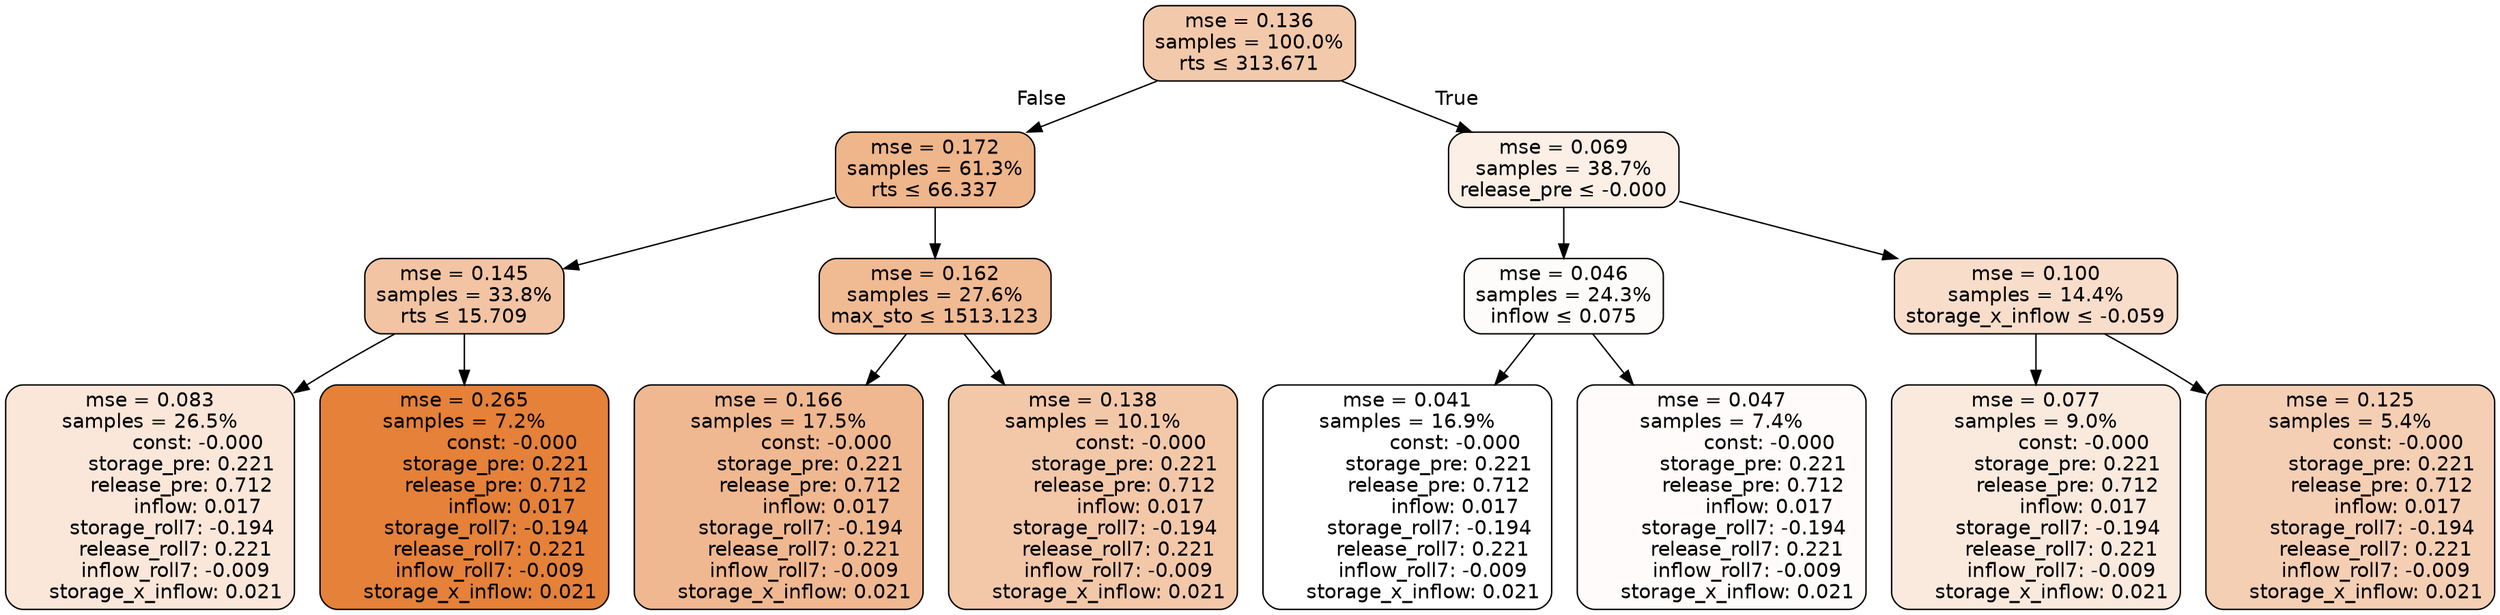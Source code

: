 digraph tree {
node [shape=rectangle, style="filled, rounded", color="black", fontname=helvetica] ;
edge [fontname=helvetica] ;
	"0" [label="mse = 0.136
samples = 100.0%
rts &le; 313.671", fillcolor="#f3c9ab"]
	"1" [label="mse = 0.172
samples = 61.3%
rts &le; 66.337", fillcolor="#efb58b"]
	"2" [label="mse = 0.145
samples = 33.8%
rts &le; 15.709", fillcolor="#f2c4a3"]
	"3" [label="mse = 0.083
samples = 26.5%
               const: -0.000
          storage_pre: 0.221
          release_pre: 0.712
               inflow: 0.017
       storage_roll7: -0.194
        release_roll7: 0.221
        inflow_roll7: -0.009
     storage_x_inflow: 0.021", fillcolor="#fae7da"]
	"4" [label="mse = 0.265
samples = 7.2%
               const: -0.000
          storage_pre: 0.221
          release_pre: 0.712
               inflow: 0.017
       storage_roll7: -0.194
        release_roll7: 0.221
        inflow_roll7: -0.009
     storage_x_inflow: 0.021", fillcolor="#e58139"]
	"5" [label="mse = 0.162
samples = 27.6%
max_sto &le; 1513.123", fillcolor="#f0ba93"]
	"6" [label="mse = 0.166
samples = 17.5%
               const: -0.000
          storage_pre: 0.221
          release_pre: 0.712
               inflow: 0.017
       storage_roll7: -0.194
        release_roll7: 0.221
        inflow_roll7: -0.009
     storage_x_inflow: 0.021", fillcolor="#f0b890"]
	"7" [label="mse = 0.138
samples = 10.1%
               const: -0.000
          storage_pre: 0.221
          release_pre: 0.712
               inflow: 0.017
       storage_roll7: -0.194
        release_roll7: 0.221
        inflow_roll7: -0.009
     storage_x_inflow: 0.021", fillcolor="#f3c8a9"]
	"8" [label="mse = 0.069
samples = 38.7%
release_pre &le; -0.000", fillcolor="#fbefe6"]
	"9" [label="mse = 0.046
samples = 24.3%
inflow &le; 0.075", fillcolor="#fefcfa"]
	"10" [label="mse = 0.041
samples = 16.9%
               const: -0.000
          storage_pre: 0.221
          release_pre: 0.712
               inflow: 0.017
       storage_roll7: -0.194
        release_roll7: 0.221
        inflow_roll7: -0.009
     storage_x_inflow: 0.021", fillcolor="#ffffff"]
	"11" [label="mse = 0.047
samples = 7.4%
               const: -0.000
          storage_pre: 0.221
          release_pre: 0.712
               inflow: 0.017
       storage_roll7: -0.194
        release_roll7: 0.221
        inflow_roll7: -0.009
     storage_x_inflow: 0.021", fillcolor="#fefbfa"]
	"12" [label="mse = 0.100
samples = 14.4%
storage_x_inflow &le; -0.059", fillcolor="#f8ddca"]
	"13" [label="mse = 0.077
samples = 9.0%
               const: -0.000
          storage_pre: 0.221
          release_pre: 0.712
               inflow: 0.017
       storage_roll7: -0.194
        release_roll7: 0.221
        inflow_roll7: -0.009
     storage_x_inflow: 0.021", fillcolor="#faeade"]
	"14" [label="mse = 0.125
samples = 5.4%
               const: -0.000
          storage_pre: 0.221
          release_pre: 0.712
               inflow: 0.017
       storage_roll7: -0.194
        release_roll7: 0.221
        inflow_roll7: -0.009
     storage_x_inflow: 0.021", fillcolor="#f5cfb4"]

	"0" -> "1" [labeldistance=2.5, labelangle=45, headlabel="False"]
	"1" -> "2"
	"2" -> "3"
	"2" -> "4"
	"1" -> "5"
	"5" -> "6"
	"5" -> "7"
	"0" -> "8" [labeldistance=2.5, labelangle=-45, headlabel="True"]
	"8" -> "9"
	"9" -> "10"
	"9" -> "11"
	"8" -> "12"
	"12" -> "13"
	"12" -> "14"
}